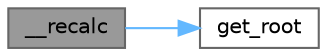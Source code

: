 digraph "__recalc"
{
 // LATEX_PDF_SIZE
  bgcolor="transparent";
  edge [fontname=Helvetica,fontsize=10,labelfontname=Helvetica,labelfontsize=10];
  node [fontname=Helvetica,fontsize=10,shape=box,height=0.2,width=0.4];
  rankdir="LR";
  Node1 [id="Node000001",label="__recalc",height=0.2,width=0.4,color="gray40", fillcolor="grey60", style="filled", fontcolor="black",tooltip="Trigger full recalculation from root."];
  Node1 -> Node2 [id="edge1_Node000001_Node000002",color="steelblue1",style="solid",tooltip=" "];
  Node2 [id="Node000002",label="get_root",height=0.2,width=0.4,color="grey40", fillcolor="white", style="filled",URL="$classtask__scheduler_1_1task_1_1_task.html#ab82abde6eb4d25f35666c2455c3c6fc4",tooltip="Find root ancestor task."];
}
